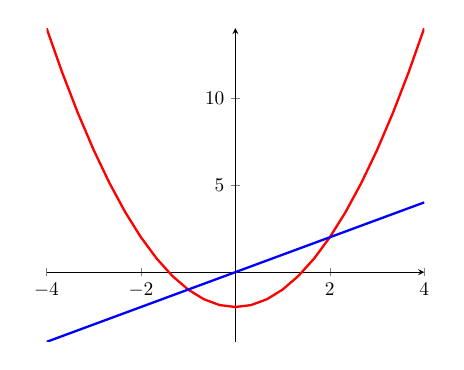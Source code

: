 \begin{tikzpicture}[scale=0.7]
  \begin{axis}[axis lines=middle]
    \addplot[domain=-4:4,red,very thick] {x^2-2}; 
    \addplot[domain=-4:4,blue,very thick] {x};
  \end{axis}
\end{tikzpicture}